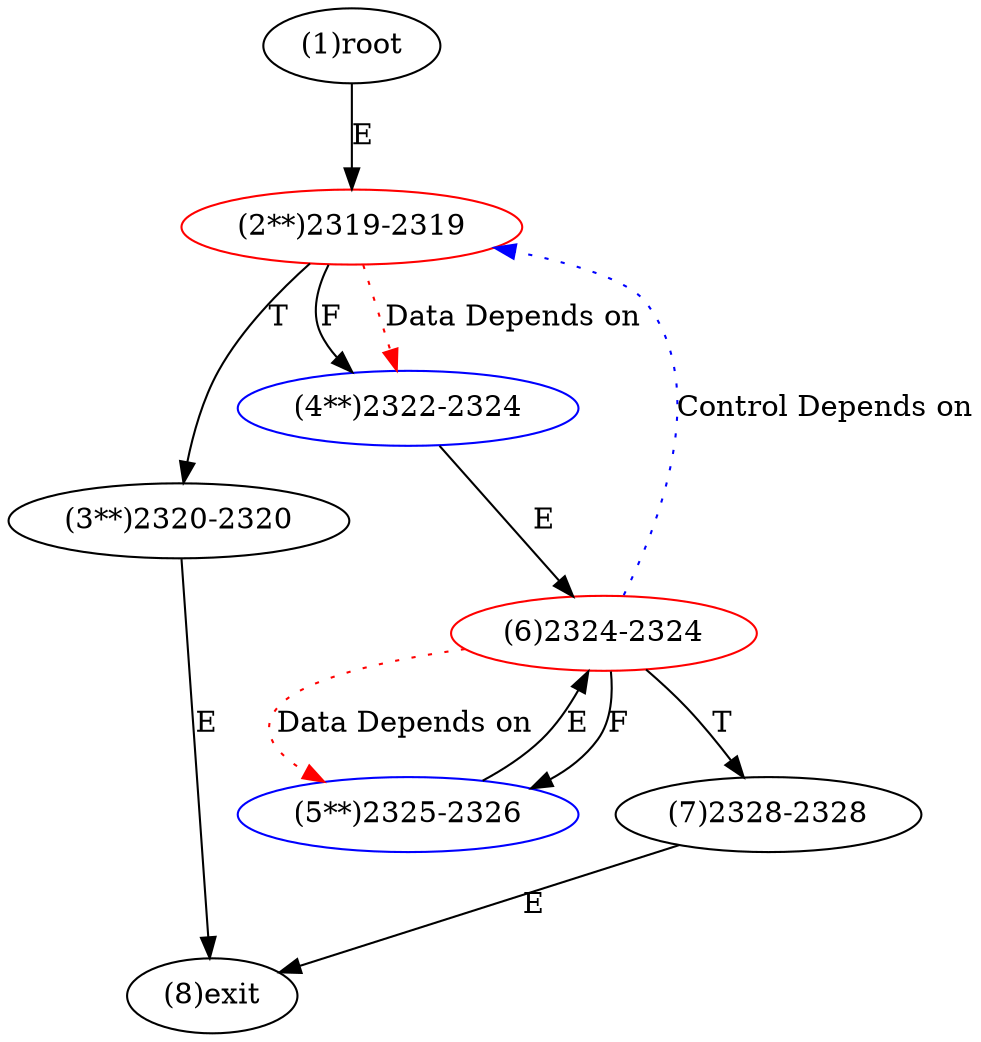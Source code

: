 digraph "" { 
1[ label="(1)root"];
2[ label="(2**)2319-2319",color=red];
3[ label="(3**)2320-2320"];
4[ label="(4**)2322-2324",color=blue];
5[ label="(5**)2325-2326",color=blue];
6[ label="(6)2324-2324",color=red];
7[ label="(7)2328-2328"];
8[ label="(8)exit"];
1->2[ label="E"];
2->4[ label="F"];
2->3[ label="T"];
3->8[ label="E"];
4->6[ label="E"];
5->6[ label="E"];
6->5[ label="F"];
6->7[ label="T"];
7->8[ label="E"];
2->4[ color="red" label="Data Depends on" style = dotted ];
6->5[ color="red" label="Data Depends on" style = dotted ];
6->2[ color="blue" label="Control Depends on" style = dotted ];
}